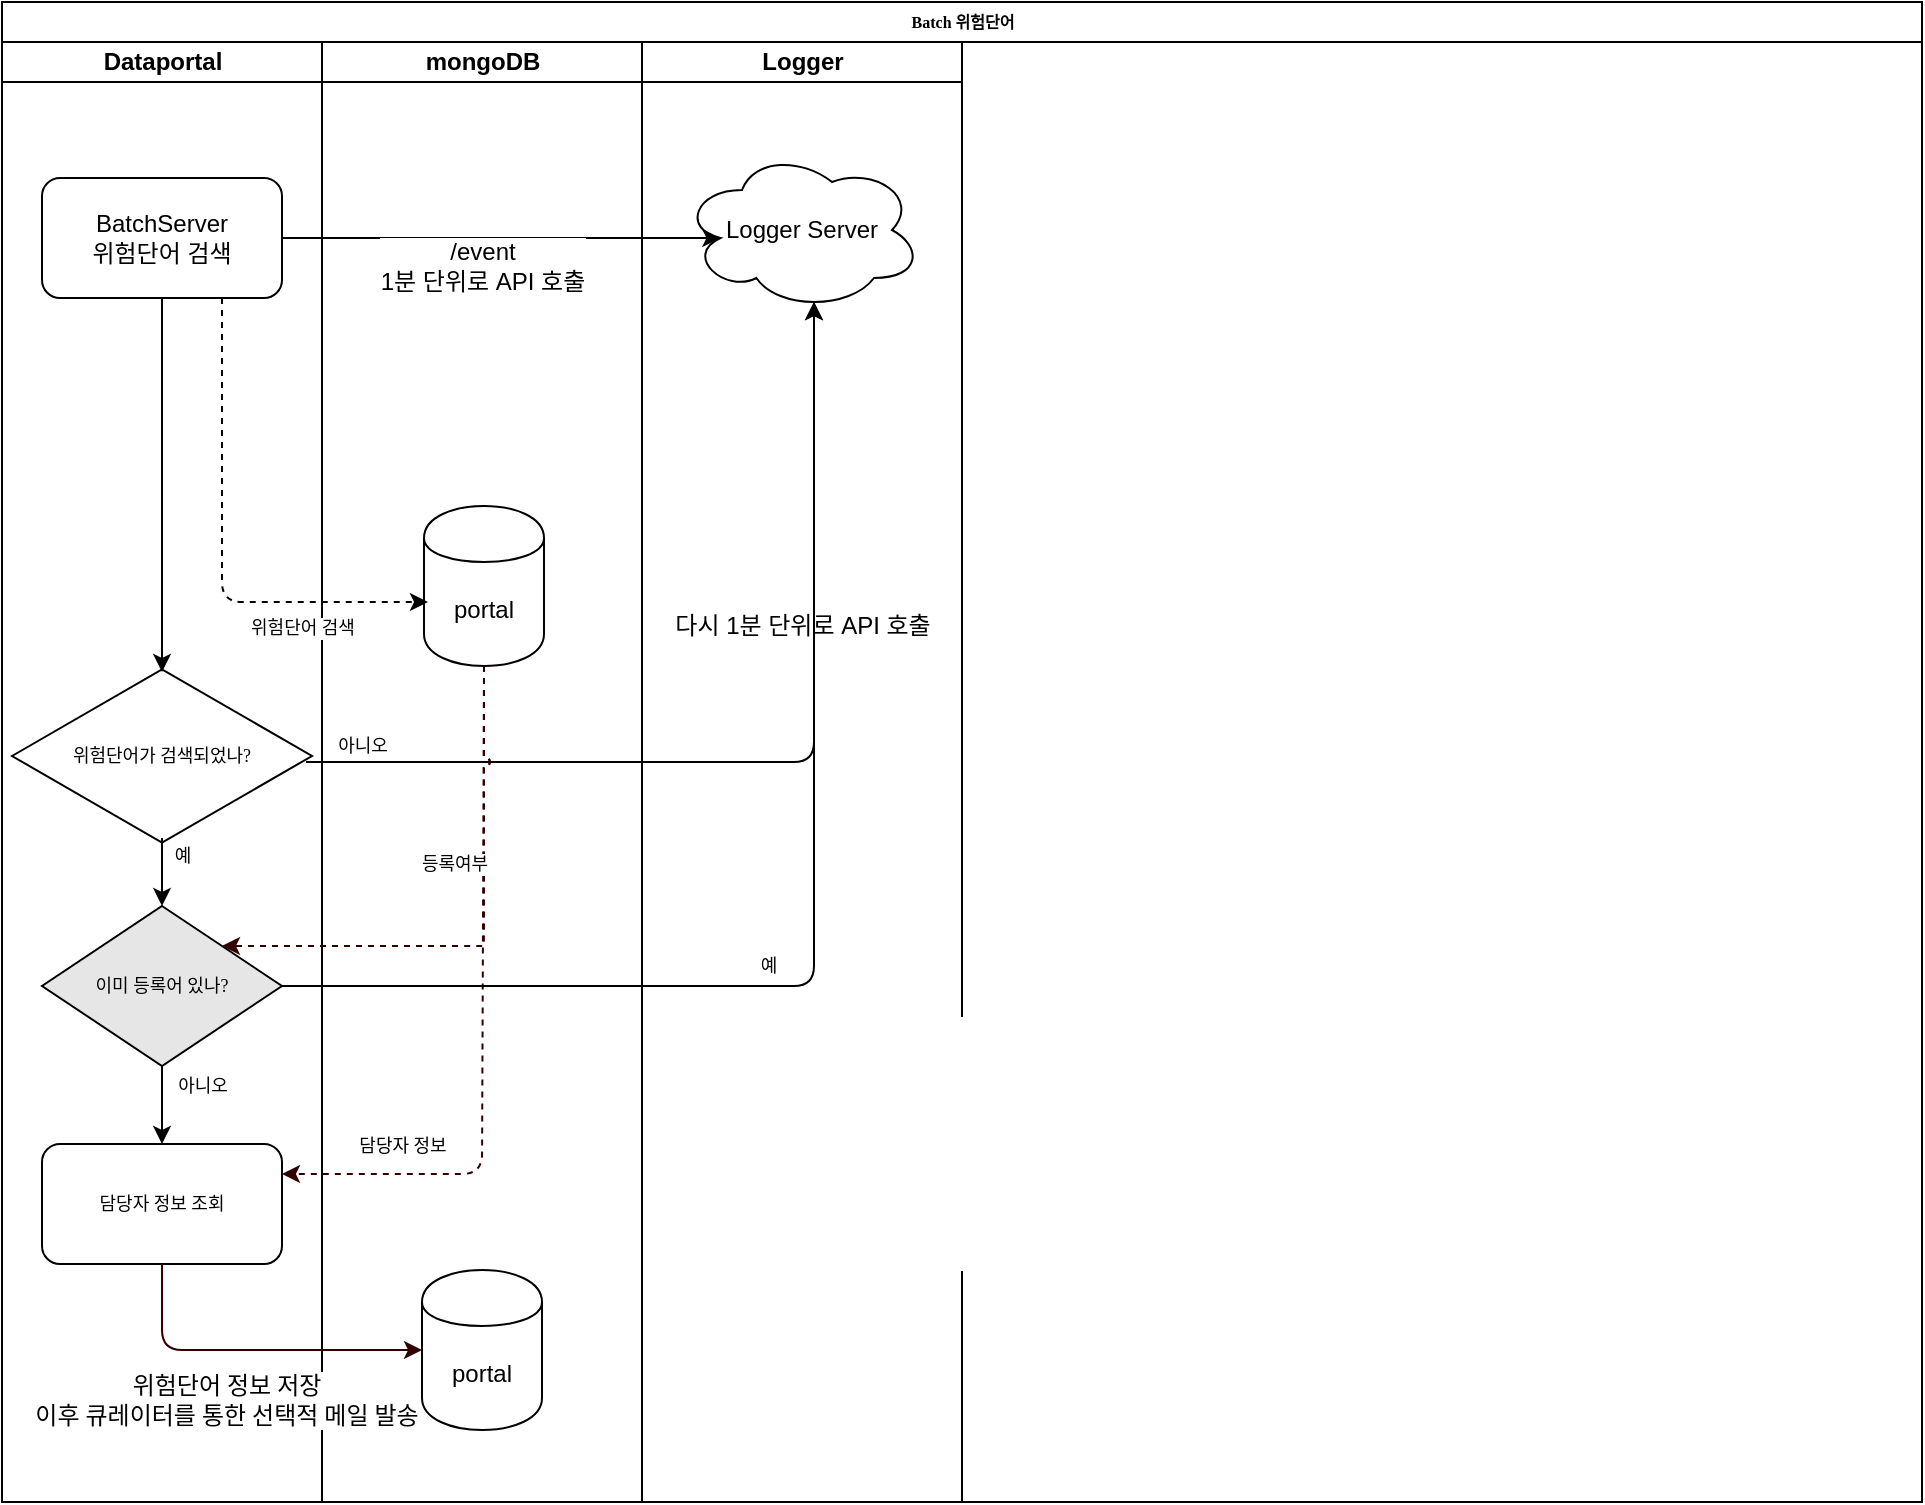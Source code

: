 <mxfile version="12.1.9" type="github" pages="3">
  <diagram name="위험단어" id="74e2e168-ea6b-b213-b513-2b3c1d86103e">
    <mxGraphModel dx="1422" dy="795" grid="0" gridSize="10" guides="1" tooltips="1" connect="1" arrows="1" fold="1" page="1" pageScale="1" pageWidth="1169" pageHeight="827" background="none" math="0" shadow="0">
      <root>
        <mxCell id="0"/>
        <mxCell id="1" parent="0"/>
        <mxCell id="77e6c97f196da883-1" value="Batch 위험단어" style="swimlane;html=1;childLayout=stackLayout;startSize=20;rounded=0;shadow=0;labelBackgroundColor=none;strokeColor=#000000;strokeWidth=1;fillColor=#ffffff;fontFamily=Verdana;fontSize=8;fontColor=#000000;align=center;" parent="1" vertex="1">
          <mxGeometry x="70" y="40" width="960" height="750" as="geometry"/>
        </mxCell>
        <mxCell id="77e6c97f196da883-2" value="Dataportal" style="swimlane;html=1;startSize=20;" parent="77e6c97f196da883-1" vertex="1">
          <mxGeometry y="20" width="160" height="730" as="geometry"/>
        </mxCell>
        <mxCell id="5DCFUlt75iRvz8VBznht-2" value="BatchServer&lt;br&gt;위험단어 검색" style="rounded=1;whiteSpace=wrap;html=1;" parent="77e6c97f196da883-2" vertex="1">
          <mxGeometry x="20" y="68" width="120" height="60" as="geometry"/>
        </mxCell>
        <mxCell id="5DCFUlt75iRvz8VBznht-17" value="위험단어가 검색되었나?" style="html=1;whiteSpace=wrap;aspect=fixed;shape=isoRectangle;fontFamily=Tahoma;fontSize=9;" parent="77e6c97f196da883-2" vertex="1">
          <mxGeometry x="5" y="312" width="150" height="90" as="geometry"/>
        </mxCell>
        <mxCell id="5DCFUlt75iRvz8VBznht-18" value="" style="endArrow=classic;html=1;fontFamily=Tahoma;fontSize=9;entryX=0.5;entryY=0.033;entryDx=0;entryDy=0;entryPerimeter=0;exitX=0.5;exitY=1;exitDx=0;exitDy=0;" parent="77e6c97f196da883-2" source="5DCFUlt75iRvz8VBznht-2" target="5DCFUlt75iRvz8VBznht-17" edge="1">
          <mxGeometry width="50" height="50" relative="1" as="geometry">
            <mxPoint x="30" y="232" as="sourcePoint"/>
            <mxPoint x="80" y="182" as="targetPoint"/>
          </mxGeometry>
        </mxCell>
        <mxCell id="5DCFUlt75iRvz8VBznht-24" value="담당자 정보 조회" style="rounded=1;whiteSpace=wrap;html=1;fontFamily=Tahoma;fontSize=9;" parent="77e6c97f196da883-2" vertex="1">
          <mxGeometry x="20" y="551" width="120" height="60" as="geometry"/>
        </mxCell>
        <mxCell id="5DCFUlt75iRvz8VBznht-27" value="예" style="endArrow=classic;html=1;fontFamily=Tahoma;fontSize=9;entryX=0.5;entryY=0;entryDx=0;entryDy=0;exitX=0.5;exitY=0.956;exitDx=0;exitDy=0;exitPerimeter=0;" parent="77e6c97f196da883-2" source="5DCFUlt75iRvz8VBznht-17" target="5DCFUlt75iRvz8VBznht-34" edge="1">
          <mxGeometry x="-0.483" y="10" width="50" height="50" relative="1" as="geometry">
            <mxPoint x="30" y="452" as="sourcePoint"/>
            <mxPoint x="80" y="402" as="targetPoint"/>
            <mxPoint as="offset"/>
          </mxGeometry>
        </mxCell>
        <mxCell id="5DCFUlt75iRvz8VBznht-34" value="이미 등록어 있나?" style="rhombus;whiteSpace=wrap;html=1;fillColor=#E6E6E6;fontFamily=Tahoma;fontSize=9;" parent="77e6c97f196da883-2" vertex="1">
          <mxGeometry x="20" y="432" width="120" height="80" as="geometry"/>
        </mxCell>
        <mxCell id="5DCFUlt75iRvz8VBznht-35" value="아니오" style="endArrow=classic;html=1;fontFamily=Tahoma;fontSize=9;entryX=0.5;entryY=0;entryDx=0;entryDy=0;exitX=0.5;exitY=1;exitDx=0;exitDy=0;" parent="77e6c97f196da883-2" source="5DCFUlt75iRvz8VBznht-34" target="5DCFUlt75iRvz8VBznht-24" edge="1">
          <mxGeometry x="-0.487" y="20" width="50" height="50" relative="1" as="geometry">
            <mxPoint x="90" y="408.04" as="sourcePoint"/>
            <mxPoint x="90" y="442" as="targetPoint"/>
            <mxPoint as="offset"/>
          </mxGeometry>
        </mxCell>
        <mxCell id="77e6c97f196da883-3" value="mongoDB" style="swimlane;html=1;startSize=20;" parent="77e6c97f196da883-1" vertex="1">
          <mxGeometry x="160" y="20" width="160" height="730" as="geometry"/>
        </mxCell>
        <mxCell id="5DCFUlt75iRvz8VBznht-3" value="portal" style="shape=cylinder;whiteSpace=wrap;html=1;boundedLbl=1;backgroundOutline=1;" parent="77e6c97f196da883-3" vertex="1">
          <mxGeometry x="51" y="232" width="60" height="80" as="geometry"/>
        </mxCell>
        <mxCell id="5DCFUlt75iRvz8VBznht-30" value="portal" style="shape=cylinder;whiteSpace=wrap;html=1;boundedLbl=1;backgroundOutline=1;" parent="77e6c97f196da883-3" vertex="1">
          <mxGeometry x="50" y="614" width="60" height="80" as="geometry"/>
        </mxCell>
        <mxCell id="77e6c97f196da883-4" value="Logger" style="swimlane;html=1;startSize=20;" parent="77e6c97f196da883-1" vertex="1">
          <mxGeometry x="320" y="20" width="160" height="730" as="geometry"/>
        </mxCell>
        <mxCell id="5DCFUlt75iRvz8VBznht-4" value="Logger Server" style="ellipse;shape=cloud;whiteSpace=wrap;html=1;" parent="77e6c97f196da883-4" vertex="1">
          <mxGeometry x="20" y="54" width="120" height="80" as="geometry"/>
        </mxCell>
        <mxCell id="5DCFUlt75iRvz8VBznht-12" value="" style="endArrow=classic;html=1;entryX=0.16;entryY=0.55;entryDx=0;entryDy=0;entryPerimeter=0;exitX=1;exitY=0.5;exitDx=0;exitDy=0;" parent="77e6c97f196da883-1" source="5DCFUlt75iRvz8VBznht-2" target="5DCFUlt75iRvz8VBznht-4" edge="1">
          <mxGeometry width="50" height="50" relative="1" as="geometry">
            <mxPoint y="792" as="sourcePoint"/>
            <mxPoint x="50" y="742" as="targetPoint"/>
          </mxGeometry>
        </mxCell>
        <mxCell id="5DCFUlt75iRvz8VBznht-13" value="/event&lt;br&gt;1분 단위로 API 호출" style="text;html=1;resizable=0;points=[];align=center;verticalAlign=middle;labelBackgroundColor=#ffffff;" parent="5DCFUlt75iRvz8VBznht-12" vertex="1" connectable="0">
          <mxGeometry x="-0.188" y="-1" relative="1" as="geometry">
            <mxPoint x="11" y="13" as="offset"/>
          </mxGeometry>
        </mxCell>
        <mxCell id="5DCFUlt75iRvz8VBznht-15" value="" style="endArrow=classic;html=1;fontFamily=Tahoma;fontSize=9;entryX=0.033;entryY=0.6;entryDx=0;entryDy=0;entryPerimeter=0;exitX=0.75;exitY=1;exitDx=0;exitDy=0;dashed=1;" parent="77e6c97f196da883-1" source="5DCFUlt75iRvz8VBznht-2" target="5DCFUlt75iRvz8VBznht-3" edge="1">
          <mxGeometry width="50" height="50" relative="1" as="geometry">
            <mxPoint x="80" y="252" as="sourcePoint"/>
            <mxPoint x="130" y="202" as="targetPoint"/>
            <Array as="points">
              <mxPoint x="110" y="300"/>
            </Array>
          </mxGeometry>
        </mxCell>
        <mxCell id="5DCFUlt75iRvz8VBznht-16" value="위험단어 검색" style="text;html=1;resizable=0;points=[];align=center;verticalAlign=middle;labelBackgroundColor=#ffffff;fontSize=9;fontFamily=Tahoma;" parent="5DCFUlt75iRvz8VBznht-15" vertex="1" connectable="0">
          <mxGeometry x="-0.197" relative="1" as="geometry">
            <mxPoint x="40" y="62" as="offset"/>
          </mxGeometry>
        </mxCell>
        <mxCell id="5DCFUlt75iRvz8VBznht-19" value="" style="endArrow=classic;html=1;entryX=0.55;entryY=0.95;entryDx=0;entryDy=0;entryPerimeter=0;" parent="77e6c97f196da883-1" target="5DCFUlt75iRvz8VBznht-4" edge="1">
          <mxGeometry width="50" height="50" relative="1" as="geometry">
            <mxPoint x="152" y="380" as="sourcePoint"/>
            <mxPoint x="369.2" y="128" as="targetPoint"/>
            <Array as="points">
              <mxPoint x="406" y="380"/>
            </Array>
          </mxGeometry>
        </mxCell>
        <mxCell id="5DCFUlt75iRvz8VBznht-20" value="다시 1분 단위로 API 호출" style="text;html=1;resizable=0;points=[];align=center;verticalAlign=middle;labelBackgroundColor=#ffffff;" parent="5DCFUlt75iRvz8VBznht-19" vertex="1" connectable="0">
          <mxGeometry x="-0.188" y="-1" relative="1" as="geometry">
            <mxPoint x="51" y="-69" as="offset"/>
          </mxGeometry>
        </mxCell>
        <mxCell id="5DCFUlt75iRvz8VBznht-21" value="아니오" style="text;html=1;resizable=0;points=[];align=center;verticalAlign=middle;labelBackgroundColor=#ffffff;fontSize=9;fontFamily=Tahoma;" parent="5DCFUlt75iRvz8VBznht-19" vertex="1" connectable="0">
          <mxGeometry x="-0.756" y="-1" relative="1" as="geometry">
            <mxPoint x="-31" y="-9" as="offset"/>
          </mxGeometry>
        </mxCell>
        <mxCell id="5DCFUlt75iRvz8VBznht-23" value="담당자 정보" style="endArrow=classic;html=1;fontFamily=Tahoma;fontSize=9;exitX=0.5;exitY=1;exitDx=0;exitDy=0;entryX=1;entryY=0.25;entryDx=0;entryDy=0;horizontal=1;jumpStyle=arc;startArrow=none;startFill=0;strokeColor=#330000;dashed=1;" parent="77e6c97f196da883-1" source="5DCFUlt75iRvz8VBznht-3" target="5DCFUlt75iRvz8VBznht-24" edge="1">
          <mxGeometry x="0.357" y="-40" width="50" height="50" relative="1" as="geometry">
            <mxPoint x="220" y="502" as="sourcePoint"/>
            <mxPoint x="140" y="502" as="targetPoint"/>
            <Array as="points">
              <mxPoint x="240" y="586"/>
            </Array>
            <mxPoint as="offset"/>
          </mxGeometry>
        </mxCell>
        <mxCell id="5DCFUlt75iRvz8VBznht-31" value="위험단어 정보 저장&lt;br&gt;이후 큐레이터를 통한 선택적 메일 발송" style="endArrow=classic;html=1;strokeColor=#330000;fontFamily=Tahoma;fontSize=12;entryX=0;entryY=0.5;entryDx=0;entryDy=0;exitX=0.5;exitY=1;exitDx=0;exitDy=0;" parent="77e6c97f196da883-1" source="5DCFUlt75iRvz8VBznht-24" target="5DCFUlt75iRvz8VBznht-30" edge="1">
          <mxGeometry x="-0.503" y="41" width="50" height="50" relative="1" as="geometry">
            <mxPoint y="792" as="sourcePoint"/>
            <mxPoint x="50" y="742" as="targetPoint"/>
            <Array as="points">
              <mxPoint x="80" y="674"/>
            </Array>
            <mxPoint x="32" y="66" as="offset"/>
          </mxGeometry>
        </mxCell>
        <mxCell id="5DCFUlt75iRvz8VBznht-36" value="등록여부" style="endArrow=classic;html=1;fontFamily=Tahoma;fontSize=9;exitX=0.5;exitY=1;exitDx=0;exitDy=0;entryX=1;entryY=0;entryDx=0;entryDy=0;horizontal=1;jumpStyle=arc;startArrow=none;startFill=0;strokeColor=#330000;dashed=1;" parent="77e6c97f196da883-1" source="5DCFUlt75iRvz8VBznht-3" target="5DCFUlt75iRvz8VBznht-34" edge="1">
          <mxGeometry x="0.149" y="-41" width="50" height="50" relative="1" as="geometry">
            <mxPoint x="251" y="342" as="sourcePoint"/>
            <mxPoint x="150" y="596" as="targetPoint"/>
            <Array as="points">
              <mxPoint x="241" y="472"/>
            </Array>
            <mxPoint as="offset"/>
          </mxGeometry>
        </mxCell>
        <mxCell id="oV1WBv0TXNU73_c5zYTW-1" value="예" style="endArrow=classic;html=1;fontFamily=Tahoma;fontSize=9;entryX=0.55;entryY=0.95;entryDx=0;entryDy=0;exitX=1;exitY=0.5;exitDx=0;exitDy=0;entryPerimeter=0;" parent="77e6c97f196da883-1" source="5DCFUlt75iRvz8VBznht-34" target="5DCFUlt75iRvz8VBznht-4" edge="1">
          <mxGeometry x="-0.201" y="10" width="50" height="50" relative="1" as="geometry">
            <mxPoint x="90" y="542" as="sourcePoint"/>
            <mxPoint x="90" y="581" as="targetPoint"/>
            <mxPoint as="offset"/>
            <Array as="points">
              <mxPoint x="406" y="492"/>
            </Array>
          </mxGeometry>
        </mxCell>
      </root>
    </mxGraphModel>
  </diagram>
  <diagram id="h5OtPM2n08AeqgdCQOv6" name="실패의심 컨텐츠">
    <mxGraphModel dx="1422" dy="795" grid="0" gridSize="10" guides="1" tooltips="1" connect="1" arrows="1" fold="1" page="1" pageScale="1" pageWidth="1169" pageHeight="827" math="0" shadow="0">
      <root>
        <mxCell id="3esrChGUVjocIgXQ-gZ4-0"/>
        <mxCell id="3esrChGUVjocIgXQ-gZ4-1" parent="3esrChGUVjocIgXQ-gZ4-0"/>
        <mxCell id="jahqhl8VbFO5xxWAI4NQ-0" value="Batch 실패의심" style="swimlane;html=1;childLayout=stackLayout;startSize=20;rounded=0;shadow=0;labelBackgroundColor=none;strokeColor=#000000;strokeWidth=1;fillColor=#ffffff;fontFamily=Verdana;fontSize=8;fontColor=#000000;align=center;" parent="3esrChGUVjocIgXQ-gZ4-1" vertex="1">
          <mxGeometry x="70" y="40" width="973" height="728" as="geometry"/>
        </mxCell>
        <mxCell id="jahqhl8VbFO5xxWAI4NQ-1" value="Dataportal" style="swimlane;html=1;startSize=20;" parent="jahqhl8VbFO5xxWAI4NQ-0" vertex="1">
          <mxGeometry y="20" width="679" height="708" as="geometry"/>
        </mxCell>
        <mxCell id="IzP-O1htUlhFbYvpEmA1-1" value="상담사로 연결이&lt;br&gt;되었는가?" style="html=1;whiteSpace=wrap;aspect=fixed;shape=isoRectangle;fontFamily=Tahoma;fontSize=9;" parent="jahqhl8VbFO5xxWAI4NQ-1" vertex="1">
          <mxGeometry x="30" y="167" width="100" height="60" as="geometry"/>
        </mxCell>
        <mxCell id="uLK2PnLPbNvofkBEclOP-0" value="상담사 가로채기가&lt;br&gt;일어났는가?" style="html=1;whiteSpace=wrap;aspect=fixed;shape=isoRectangle;fontFamily=Tahoma;fontSize=9;" parent="jahqhl8VbFO5xxWAI4NQ-1" vertex="1">
          <mxGeometry x="30" y="259" width="100" height="60" as="geometry"/>
        </mxCell>
        <mxCell id="uLK2PnLPbNvofkBEclOP-3" value="아니오" style="endArrow=classic;html=1;fontFamily=Tahoma;fontSize=9;entryX=0.5;entryY=0.033;entryDx=0;entryDy=0;entryPerimeter=0;" parent="jahqhl8VbFO5xxWAI4NQ-1" source="IzP-O1htUlhFbYvpEmA1-1" target="uLK2PnLPbNvofkBEclOP-0" edge="1">
          <mxGeometry x="-0.176" y="18" width="50" height="50" relative="1" as="geometry">
            <mxPoint x="90" y="138" as="sourcePoint"/>
            <mxPoint x="90" y="170.97" as="targetPoint"/>
            <mxPoint as="offset"/>
          </mxGeometry>
        </mxCell>
        <mxCell id="uLK2PnLPbNvofkBEclOP-22" value="실패의심 컨텐츠&lt;br&gt;확정" style="rounded=1;whiteSpace=wrap;html=1;" parent="jahqhl8VbFO5xxWAI4NQ-1" vertex="1">
          <mxGeometry x="330.5" y="164" width="120" height="60" as="geometry"/>
        </mxCell>
        <mxCell id="uLK2PnLPbNvofkBEclOP-28" value="예" style="endArrow=classic;html=1;exitX=0.983;exitY=0.493;exitDx=0;exitDy=0;exitPerimeter=0;entryX=-0.001;entryY=0.539;entryDx=0;entryDy=0;entryPerimeter=0;" parent="jahqhl8VbFO5xxWAI4NQ-1" source="IzP-O1htUlhFbYvpEmA1-1" target="uLK2PnLPbNvofkBEclOP-22" edge="1">
          <mxGeometry x="-0.923" y="10" width="50" height="50" relative="1" as="geometry">
            <mxPoint x="131.6" y="187.58" as="sourcePoint"/>
            <mxPoint x="180.68" y="187.1" as="targetPoint"/>
            <mxPoint as="offset"/>
          </mxGeometry>
        </mxCell>
        <mxCell id="uLK2PnLPbNvofkBEclOP-30" value="예" style="endArrow=classic;html=1;exitX=1;exitY=0.483;exitDx=0;exitDy=0;exitPerimeter=0;entryX=-0.001;entryY=0.556;entryDx=0;entryDy=0;entryPerimeter=0;" parent="jahqhl8VbFO5xxWAI4NQ-1" target="uLK2PnLPbNvofkBEclOP-22" edge="1">
          <mxGeometry x="-0.587" y="-8" width="50" height="50" relative="1" as="geometry">
            <mxPoint x="130.0" y="288.98" as="sourcePoint"/>
            <mxPoint x="330" y="185" as="targetPoint"/>
            <Array as="points">
              <mxPoint x="141" y="289"/>
              <mxPoint x="141" y="197"/>
            </Array>
            <mxPoint as="offset"/>
          </mxGeometry>
        </mxCell>
        <mxCell id="7AJ2RKkAXtvaKtOmxpjU-25" value="Logger Session++" style="rounded=1;whiteSpace=wrap;html=1;" parent="jahqhl8VbFO5xxWAI4NQ-1" vertex="1">
          <mxGeometry x="31" y="105" width="98" height="41" as="geometry"/>
        </mxCell>
        <mxCell id="7AJ2RKkAXtvaKtOmxpjU-27" value="" style="endArrow=classic;html=1;exitX=0.5;exitY=1;exitDx=0;exitDy=0;entryX=0.503;entryY=0.012;entryDx=0;entryDy=0;entryPerimeter=0;" parent="jahqhl8VbFO5xxWAI4NQ-1" source="7AJ2RKkAXtvaKtOmxpjU-25" target="IzP-O1htUlhFbYvpEmA1-1" edge="1">
          <mxGeometry width="50" height="50" relative="1" as="geometry">
            <mxPoint x="90" y="95" as="sourcePoint"/>
            <mxPoint x="90" y="116" as="targetPoint"/>
          </mxGeometry>
        </mxCell>
        <mxCell id="7AJ2RKkAXtvaKtOmxpjU-33" value="큐레이터 지정&lt;br&gt;(배치허용된 큐레이터 균등배분)" style="rounded=1;whiteSpace=wrap;html=1;" parent="jahqhl8VbFO5xxWAI4NQ-1" vertex="1">
          <mxGeometry x="505" y="164" width="120" height="60" as="geometry"/>
        </mxCell>
        <mxCell id="7AJ2RKkAXtvaKtOmxpjU-36" value="" style="endArrow=classic;html=1;entryX=0;entryY=0.5;entryDx=0;entryDy=0;exitX=1;exitY=0.5;exitDx=0;exitDy=0;" parent="jahqhl8VbFO5xxWAI4NQ-1" source="uLK2PnLPbNvofkBEclOP-22" target="7AJ2RKkAXtvaKtOmxpjU-33" edge="1">
          <mxGeometry width="50" height="50" relative="1" as="geometry">
            <mxPoint x="519" y="319" as="sourcePoint"/>
            <mxPoint x="569" y="269" as="targetPoint"/>
          </mxGeometry>
        </mxCell>
        <mxCell id="Pp3vwaVYBHKoFkX73i0J-2" value="Search 가&lt;br&gt;일어났는가" style="html=1;whiteSpace=wrap;aspect=fixed;shape=isoRectangle;fontFamily=Tahoma;fontSize=9;" parent="jahqhl8VbFO5xxWAI4NQ-1" vertex="1">
          <mxGeometry x="144" y="408" width="100" height="60" as="geometry"/>
        </mxCell>
        <mxCell id="Pp3vwaVYBHKoFkX73i0J-4" value="Search 중에&lt;br&gt;비슷한 증상이 없습니다를 선택하였는가?" style="html=1;whiteSpace=wrap;aspect=fixed;shape=isoRectangle;fontFamily=Tahoma;fontSize=9;" parent="jahqhl8VbFO5xxWAI4NQ-1" vertex="1">
          <mxGeometry x="145" y="522.5" width="100" height="60" as="geometry"/>
        </mxCell>
        <mxCell id="Pp3vwaVYBHKoFkX73i0J-5" value="학습중입니다" style="rounded=1;whiteSpace=wrap;html=1;" parent="jahqhl8VbFO5xxWAI4NQ-1" vertex="1">
          <mxGeometry x="225.5" y="287" width="120" height="60" as="geometry"/>
        </mxCell>
        <mxCell id="Pp3vwaVYBHKoFkX73i0J-6" value="예" style="endArrow=classic;html=1;entryX=0.25;entryY=1;entryDx=0;entryDy=0;exitX=0.999;exitY=0.503;exitDx=0;exitDy=0;exitPerimeter=0;" parent="jahqhl8VbFO5xxWAI4NQ-1" source="Pp3vwaVYBHKoFkX73i0J-4" target="uLK2PnLPbNvofkBEclOP-22" edge="1">
          <mxGeometry x="-0.587" y="-8" width="50" height="50" relative="1" as="geometry">
            <mxPoint x="283" y="551" as="sourcePoint"/>
            <mxPoint x="479.38" y="345.36" as="targetPoint"/>
            <Array as="points">
              <mxPoint x="361" y="553"/>
            </Array>
            <mxPoint as="offset"/>
          </mxGeometry>
        </mxCell>
        <mxCell id="Pp3vwaVYBHKoFkX73i0J-7" value="예" style="endArrow=classic;html=1;entryX=0.499;entryY=0.033;entryDx=0;entryDy=0;entryPerimeter=0;exitX=0.5;exitY=1;exitDx=0;exitDy=0;exitPerimeter=0;" parent="jahqhl8VbFO5xxWAI4NQ-1" target="Pp3vwaVYBHKoFkX73i0J-4" edge="1">
          <mxGeometry x="-0.222" y="14" width="50" height="50" relative="1" as="geometry">
            <mxPoint x="195" y="468" as="sourcePoint"/>
            <mxPoint x="270" y="519" as="targetPoint"/>
            <mxPoint as="offset"/>
          </mxGeometry>
        </mxCell>
        <mxCell id="Pp3vwaVYBHKoFkX73i0J-8" value="아니오" style="endArrow=classic;html=1;exitX=0.995;exitY=0.48;exitDx=0;exitDy=0;exitPerimeter=0;entryX=0.5;entryY=1;entryDx=0;entryDy=0;" parent="jahqhl8VbFO5xxWAI4NQ-1" target="Pp3vwaVYBHKoFkX73i0J-5" edge="1">
          <mxGeometry x="0.274" y="-19" width="50" height="50" relative="1" as="geometry">
            <mxPoint x="244.5" y="437.8" as="sourcePoint"/>
            <mxPoint x="297.5" y="392" as="targetPoint"/>
            <mxPoint as="offset"/>
            <Array as="points">
              <mxPoint x="286" y="438"/>
            </Array>
          </mxGeometry>
        </mxCell>
        <mxCell id="Pp3vwaVYBHKoFkX73i0J-10" value="" style="endArrow=classic;html=1;entryX=0;entryY=0.75;entryDx=0;entryDy=0;exitX=0.5;exitY=0;exitDx=0;exitDy=0;" parent="jahqhl8VbFO5xxWAI4NQ-1" source="Pp3vwaVYBHKoFkX73i0J-5" target="uLK2PnLPbNvofkBEclOP-22" edge="1">
          <mxGeometry x="-0.092" y="7" width="50" height="50" relative="1" as="geometry">
            <mxPoint x="297" y="332" as="sourcePoint"/>
            <mxPoint x="330.5" y="195.0" as="targetPoint"/>
            <mxPoint y="1" as="offset"/>
            <Array as="points">
              <mxPoint x="286" y="209"/>
            </Array>
          </mxGeometry>
        </mxCell>
        <mxCell id="Pp3vwaVYBHKoFkX73i0J-13" value="아니오" style="endArrow=classic;html=1;entryX=0.003;entryY=0.497;entryDx=0;entryDy=0;exitX=0.509;exitY=0.986;exitDx=0;exitDy=0;exitPerimeter=0;entryPerimeter=0;" parent="jahqhl8VbFO5xxWAI4NQ-1" source="Pp3vwaVYBHKoFkX73i0J-4" target="Pp3vwaVYBHKoFkX73i0J-14" edge="1">
          <mxGeometry x="-0.492" y="23" width="50" height="50" relative="1" as="geometry">
            <mxPoint x="278" y="587" as="sourcePoint"/>
            <mxPoint x="195" y="625.5" as="targetPoint"/>
            <mxPoint as="offset"/>
            <Array as="points">
              <mxPoint x="196" y="655"/>
            </Array>
          </mxGeometry>
        </mxCell>
        <mxCell id="Pp3vwaVYBHKoFkX73i0J-14" value="해결되셨나요?" style="html=1;whiteSpace=wrap;aspect=fixed;shape=isoRectangle;fontFamily=Tahoma;fontSize=9;" parent="jahqhl8VbFO5xxWAI4NQ-1" vertex="1">
          <mxGeometry x="340.5" y="625.5" width="100" height="60" as="geometry"/>
        </mxCell>
        <mxCell id="Pp3vwaVYBHKoFkX73i0J-18" value="평가점수가 1점 혹은 2점인가?" style="html=1;whiteSpace=wrap;aspect=fixed;shape=isoRectangle;fontFamily=Tahoma;fontSize=9;" parent="jahqhl8VbFO5xxWAI4NQ-1" vertex="1">
          <mxGeometry x="490" y="625.5" width="100" height="60" as="geometry"/>
        </mxCell>
        <mxCell id="Pp3vwaVYBHKoFkX73i0J-19" value="예" style="endArrow=classic;html=1;entryX=-0.005;entryY=0.499;entryDx=0;entryDy=0;entryPerimeter=0;exitX=0.995;exitY=0.499;exitDx=0;exitDy=0;exitPerimeter=0;" parent="jahqhl8VbFO5xxWAI4NQ-1" source="Pp3vwaVYBHKoFkX73i0J-14" target="Pp3vwaVYBHKoFkX73i0J-18" edge="1">
          <mxGeometry x="-0.03" y="9" width="50" height="50" relative="1" as="geometry">
            <mxPoint x="445" y="591" as="sourcePoint"/>
            <mxPoint x="499" y="602" as="targetPoint"/>
            <mxPoint as="offset"/>
          </mxGeometry>
        </mxCell>
        <mxCell id="Pp3vwaVYBHKoFkX73i0J-21" value="예" style="endArrow=classic;html=1;exitX=0.495;exitY=0.017;exitDx=0;exitDy=0;entryX=0.75;entryY=1;entryDx=0;entryDy=0;exitPerimeter=0;" parent="jahqhl8VbFO5xxWAI4NQ-1" source="Pp3vwaVYBHKoFkX73i0J-18" target="uLK2PnLPbNvofkBEclOP-22" edge="1">
          <mxGeometry x="-0.255" y="9" width="50" height="50" relative="1" as="geometry">
            <mxPoint x="149" y="599" as="sourcePoint"/>
            <mxPoint x="253" y="594.02" as="targetPoint"/>
            <mxPoint as="offset"/>
            <Array as="points">
              <mxPoint x="540" y="550"/>
              <mxPoint x="421" y="550"/>
            </Array>
          </mxGeometry>
        </mxCell>
        <mxCell id="Pp3vwaVYBHKoFkX73i0J-22" value="성공" style="rounded=1;whiteSpace=wrap;html=1;fillColor=#d5e8d4;strokeColor=#82b366;" parent="jahqhl8VbFO5xxWAI4NQ-1" vertex="1">
          <mxGeometry x="555" y="442.5" width="120" height="60" as="geometry"/>
        </mxCell>
        <mxCell id="Pp3vwaVYBHKoFkX73i0J-23" value="아니오" style="endArrow=classic;html=1;exitX=1;exitY=0.516;exitDx=0;exitDy=0;exitPerimeter=0;entryX=0.5;entryY=1;entryDx=0;entryDy=0;" parent="jahqhl8VbFO5xxWAI4NQ-1" edge="1">
          <mxGeometry x="-0.108" y="-25" width="50" height="50" relative="1" as="geometry">
            <mxPoint x="590" y="655.46" as="sourcePoint"/>
            <mxPoint x="615" y="501.5" as="targetPoint"/>
            <mxPoint as="offset"/>
            <Array as="points">
              <mxPoint x="615" y="655"/>
            </Array>
          </mxGeometry>
        </mxCell>
        <mxCell id="Pp3vwaVYBHKoFkX73i0J-24" value="맞나요?" style="html=1;whiteSpace=wrap;aspect=fixed;shape=isoRectangle;fontFamily=Tahoma;fontSize=9;" parent="jahqhl8VbFO5xxWAI4NQ-1" vertex="1">
          <mxGeometry x="31" y="351" width="100" height="60" as="geometry"/>
        </mxCell>
        <mxCell id="Pp3vwaVYBHKoFkX73i0J-28" value="아니오" style="endArrow=classic;html=1;fontFamily=Tahoma;fontSize=9;entryX=0.49;entryY=0.028;entryDx=0;entryDy=0;entryPerimeter=0;exitX=0.5;exitY=0.964;exitDx=0;exitDy=0;exitPerimeter=0;" parent="jahqhl8VbFO5xxWAI4NQ-1" source="uLK2PnLPbNvofkBEclOP-0" target="Pp3vwaVYBHKoFkX73i0J-24" edge="1">
          <mxGeometry x="-0.21" y="21" width="50" height="50" relative="1" as="geometry">
            <mxPoint x="123" y="313" as="sourcePoint"/>
            <mxPoint x="90" y="270.98" as="targetPoint"/>
            <mxPoint as="offset"/>
          </mxGeometry>
        </mxCell>
        <mxCell id="Pp3vwaVYBHKoFkX73i0J-29" value="성공" style="rounded=1;whiteSpace=wrap;html=1;fillColor=#d5e8d4;strokeColor=#82b366;" parent="jahqhl8VbFO5xxWAI4NQ-1" vertex="1">
          <mxGeometry x="20" y="625.5" width="120" height="60" as="geometry"/>
        </mxCell>
        <mxCell id="Pp3vwaVYBHKoFkX73i0J-30" value="예" style="endArrow=classic;html=1;exitX=0.497;exitY=0.982;exitDx=0;exitDy=0;exitPerimeter=0;entryX=0.5;entryY=0;entryDx=0;entryDy=0;" parent="jahqhl8VbFO5xxWAI4NQ-1" source="Pp3vwaVYBHKoFkX73i0J-24" target="Pp3vwaVYBHKoFkX73i0J-29" edge="1">
          <mxGeometry x="-0.21" y="13" width="50" height="50" relative="1" as="geometry">
            <mxPoint x="97" y="417" as="sourcePoint"/>
            <mxPoint x="90" y="475" as="targetPoint"/>
            <mxPoint as="offset"/>
          </mxGeometry>
        </mxCell>
        <mxCell id="Pp3vwaVYBHKoFkX73i0J-32" value="아니오" style="endArrow=classic;html=1;entryX=0.505;entryY=0.032;entryDx=0;entryDy=0;exitX=0.994;exitY=0.499;exitDx=0;exitDy=0;exitPerimeter=0;entryPerimeter=0;" parent="jahqhl8VbFO5xxWAI4NQ-1" source="Pp3vwaVYBHKoFkX73i0J-24" target="Pp3vwaVYBHKoFkX73i0J-2" edge="1">
          <mxGeometry x="-0.153" y="12" width="50" height="50" relative="1" as="geometry">
            <mxPoint x="144" y="381.0" as="sourcePoint"/>
            <mxPoint x="197.5" y="337" as="targetPoint"/>
            <mxPoint as="offset"/>
            <Array as="points">
              <mxPoint x="195" y="381"/>
            </Array>
          </mxGeometry>
        </mxCell>
        <mxCell id="jahqhl8VbFO5xxWAI4NQ-9" value="mongoDB" style="swimlane;html=1;startSize=20;" parent="jahqhl8VbFO5xxWAI4NQ-0" vertex="1">
          <mxGeometry x="679" y="20" width="134" height="708" as="geometry"/>
        </mxCell>
        <mxCell id="uLK2PnLPbNvofkBEclOP-6" value="Portal" style="shape=cylinder;whiteSpace=wrap;html=1;boundedLbl=1;backgroundOutline=1;" parent="jahqhl8VbFO5xxWAI4NQ-9" vertex="1">
          <mxGeometry x="43" y="325" width="60" height="80" as="geometry"/>
        </mxCell>
        <mxCell id="jahqhl8VbFO5xxWAI4NQ-12" value="Logger" style="swimlane;html=1;startSize=20;" parent="jahqhl8VbFO5xxWAI4NQ-0" vertex="1">
          <mxGeometry x="813" y="20" width="160" height="708" as="geometry"/>
        </mxCell>
        <mxCell id="IzP-O1htUlhFbYvpEmA1-3" value="Logger Server" style="ellipse;shape=cloud;whiteSpace=wrap;html=1;" parent="jahqhl8VbFO5xxWAI4NQ-12" vertex="1">
          <mxGeometry x="20" y="22" width="120" height="80" as="geometry"/>
        </mxCell>
        <mxCell id="7AJ2RKkAXtvaKtOmxpjU-28" value="" style="endArrow=classic;html=1;exitX=1;exitY=0.5;exitDx=0;exitDy=0;entryX=0.5;entryY=0;entryDx=0;entryDy=0;" parent="jahqhl8VbFO5xxWAI4NQ-0" source="7AJ2RKkAXtvaKtOmxpjU-33" target="uLK2PnLPbNvofkBEclOP-6" edge="1">
          <mxGeometry width="50" height="50" relative="1" as="geometry">
            <mxPoint x="550" y="239" as="sourcePoint"/>
            <mxPoint x="600" y="189" as="targetPoint"/>
            <Array as="points">
              <mxPoint x="752" y="214"/>
            </Array>
          </mxGeometry>
        </mxCell>
        <mxCell id="7AJ2RKkAXtvaKtOmxpjU-29" value="분석 중으로 데이터 저장" style="text;html=1;resizable=0;points=[];align=center;verticalAlign=middle;labelBackgroundColor=#ffffff;" parent="7AJ2RKkAXtvaKtOmxpjU-28" vertex="1" connectable="0">
          <mxGeometry x="-0.184" relative="1" as="geometry">
            <mxPoint x="-30" y="-10" as="offset"/>
          </mxGeometry>
        </mxCell>
        <mxCell id="B11rBlFkA7zlWi0Zcyjg-0" value="" style="endArrow=classic;html=1;exitX=0;exitY=0.5;exitDx=0;exitDy=0;entryX=0.5;entryY=1;entryDx=0;entryDy=0;rounded=1;edgeStyle=orthogonalEdgeStyle;dashed=1;" parent="jahqhl8VbFO5xxWAI4NQ-0" source="uLK2PnLPbNvofkBEclOP-6" target="7AJ2RKkAXtvaKtOmxpjU-33" edge="1">
          <mxGeometry width="50" height="50" relative="1" as="geometry">
            <mxPoint x="635" y="224" as="sourcePoint"/>
            <mxPoint x="762" y="355" as="targetPoint"/>
          </mxGeometry>
        </mxCell>
        <mxCell id="B11rBlFkA7zlWi0Zcyjg-1" value="배치 허용 정보&amp;nbsp;" style="text;html=1;resizable=0;points=[];align=center;verticalAlign=middle;labelBackgroundColor=#ffffff;" parent="B11rBlFkA7zlWi0Zcyjg-0" vertex="1" connectable="0">
          <mxGeometry x="-0.184" relative="1" as="geometry">
            <mxPoint x="13" y="-12" as="offset"/>
          </mxGeometry>
        </mxCell>
        <mxCell id="IzP-O1htUlhFbYvpEmA1-0" value="BatchServer&lt;br&gt;Logger 수집" style="rounded=1;whiteSpace=wrap;html=1;" parent="3esrChGUVjocIgXQ-gZ4-1" vertex="1">
          <mxGeometry x="101" y="104" width="98" height="41" as="geometry"/>
        </mxCell>
        <mxCell id="IzP-O1htUlhFbYvpEmA1-4" value="" style="endArrow=classic;html=1;entryX=0.16;entryY=0.55;entryDx=0;entryDy=0;entryPerimeter=0;exitX=1;exitY=0.5;exitDx=0;exitDy=0;" parent="3esrChGUVjocIgXQ-gZ4-1" source="IzP-O1htUlhFbYvpEmA1-0" target="IzP-O1htUlhFbYvpEmA1-3" edge="1">
          <mxGeometry width="50" height="50" relative="1" as="geometry">
            <mxPoint y="783" as="sourcePoint"/>
            <mxPoint x="50" y="733" as="targetPoint"/>
          </mxGeometry>
        </mxCell>
        <mxCell id="IzP-O1htUlhFbYvpEmA1-5" value="00시 1일 1회 배치 실행" style="text;html=1;resizable=0;points=[];align=center;verticalAlign=middle;labelBackgroundColor=#ffffff;" parent="IzP-O1htUlhFbYvpEmA1-4" vertex="1" connectable="0">
          <mxGeometry x="-0.188" y="-1" relative="1" as="geometry">
            <mxPoint x="11" y="13" as="offset"/>
          </mxGeometry>
        </mxCell>
        <mxCell id="7AJ2RKkAXtvaKtOmxpjU-26" value="" style="endArrow=classic;html=1;exitX=0.5;exitY=1;exitDx=0;exitDy=0;entryX=0.5;entryY=0;entryDx=0;entryDy=0;" parent="3esrChGUVjocIgXQ-gZ4-1" source="IzP-O1htUlhFbYvpEmA1-0" target="7AJ2RKkAXtvaKtOmxpjU-25" edge="1">
          <mxGeometry width="50" height="50" relative="1" as="geometry">
            <mxPoint x="305" y="211" as="sourcePoint"/>
            <mxPoint x="355" y="161" as="targetPoint"/>
          </mxGeometry>
        </mxCell>
        <mxCell id="Pp3vwaVYBHKoFkX73i0J-15" value="아니오" style="endArrow=classic;html=1;exitX=0.485;exitY=0.05;exitDx=0;exitDy=0;exitPerimeter=0;entryX=0.5;entryY=1;entryDx=0;entryDy=0;" parent="3esrChGUVjocIgXQ-gZ4-1" target="uLK2PnLPbNvofkBEclOP-22" edge="1">
          <mxGeometry x="-0.928" y="-22" width="50" height="50" relative="1" as="geometry">
            <mxPoint x="460" y="687.5" as="sourcePoint"/>
            <mxPoint x="501" y="400" as="targetPoint"/>
            <mxPoint as="offset"/>
            <Array as="points"/>
          </mxGeometry>
        </mxCell>
      </root>
    </mxGraphModel>
  </diagram>
  <diagram id="Uuo30Ce6gmsb5VGzGIzf" name="의도정확도">
    <mxGraphModel dx="1422" dy="795" grid="1" gridSize="10" guides="1" tooltips="1" connect="1" arrows="1" fold="1" page="1" pageScale="1" pageWidth="1169" pageHeight="827" math="0" shadow="0">
      <root>
        <mxCell id="TQQrnav56HdgtweXcOOs-0"/>
        <mxCell id="TQQrnav56HdgtweXcOOs-1" parent="TQQrnav56HdgtweXcOOs-0"/>
        <mxCell id="Mf9Ej5WT6fzyPtGKWUXx-0" value="의도정확도" style="swimlane;html=1;childLayout=stackLayout;startSize=20;rounded=0;shadow=0;labelBackgroundColor=none;strokeColor=#000000;strokeWidth=1;fillColor=#ffffff;fontFamily=Verdana;fontSize=8;fontColor=#000000;align=center;" vertex="1" parent="TQQrnav56HdgtweXcOOs-1">
          <mxGeometry x="70" y="40" width="1070" height="728" as="geometry"/>
        </mxCell>
        <mxCell id="Mf9Ej5WT6fzyPtGKWUXx-1" value="Dataportal" style="swimlane;html=1;startSize=20;" vertex="1" parent="Mf9Ej5WT6fzyPtGKWUXx-0">
          <mxGeometry y="20" width="910" height="708" as="geometry"/>
        </mxCell>
        <mxCell id="gKZrAS7A52_awBbn4Ogr-6" value="질문 시작" style="ellipse;whiteSpace=wrap;html=1;" vertex="1" parent="Mf9Ej5WT6fzyPtGKWUXx-1">
          <mxGeometry x="50" y="53" width="120" height="80" as="geometry"/>
        </mxCell>
        <mxCell id="CViwFnDekUwHpuI2Wnh3-30" value="구분" style="swimlane;html=1;startSize=20;" parent="Mf9Ej5WT6fzyPtGKWUXx-0" vertex="1">
          <mxGeometry x="910" y="20" width="160" height="708" as="geometry"/>
        </mxCell>
        <mxCell id="gKZrAS7A52_awBbn4Ogr-0" value="CY" style="rounded=1;whiteSpace=wrap;html=1;" vertex="1" parent="CViwFnDekUwHpuI2Wnh3-30">
          <mxGeometry x="31" y="53" width="98" height="30" as="geometry"/>
        </mxCell>
        <mxCell id="gKZrAS7A52_awBbn4Ogr-1" value="CN" style="rounded=1;whiteSpace=wrap;html=1;fillColor=#f8cecc;strokeColor=#b85450;" vertex="1" parent="CViwFnDekUwHpuI2Wnh3-30">
          <mxGeometry x="31" y="113" width="98" height="30" as="geometry"/>
        </mxCell>
        <mxCell id="gKZrAS7A52_awBbn4Ogr-2" value="PP" style="rounded=1;whiteSpace=wrap;html=1;" vertex="1" parent="CViwFnDekUwHpuI2Wnh3-30">
          <mxGeometry x="31" y="183" width="98" height="30" as="geometry"/>
        </mxCell>
        <mxCell id="gKZrAS7A52_awBbn4Ogr-3" value="SY" style="rounded=1;whiteSpace=wrap;html=1;" vertex="1" parent="CViwFnDekUwHpuI2Wnh3-30">
          <mxGeometry x="31" y="253" width="98" height="30" as="geometry"/>
        </mxCell>
        <mxCell id="gKZrAS7A52_awBbn4Ogr-4" value="SN" style="rounded=1;whiteSpace=wrap;html=1;fillColor=#f8cecc;strokeColor=#b85450;" vertex="1" parent="CViwFnDekUwHpuI2Wnh3-30">
          <mxGeometry x="31" y="323" width="98" height="30" as="geometry"/>
        </mxCell>
        <mxCell id="gKZrAS7A52_awBbn4Ogr-5" value="EE" style="rounded=1;whiteSpace=wrap;html=1;fillColor=#f8cecc;strokeColor=#b85450;" vertex="1" parent="CViwFnDekUwHpuI2Wnh3-30">
          <mxGeometry x="31" y="393" width="98" height="30" as="geometry"/>
        </mxCell>
      </root>
    </mxGraphModel>
  </diagram>
</mxfile>

